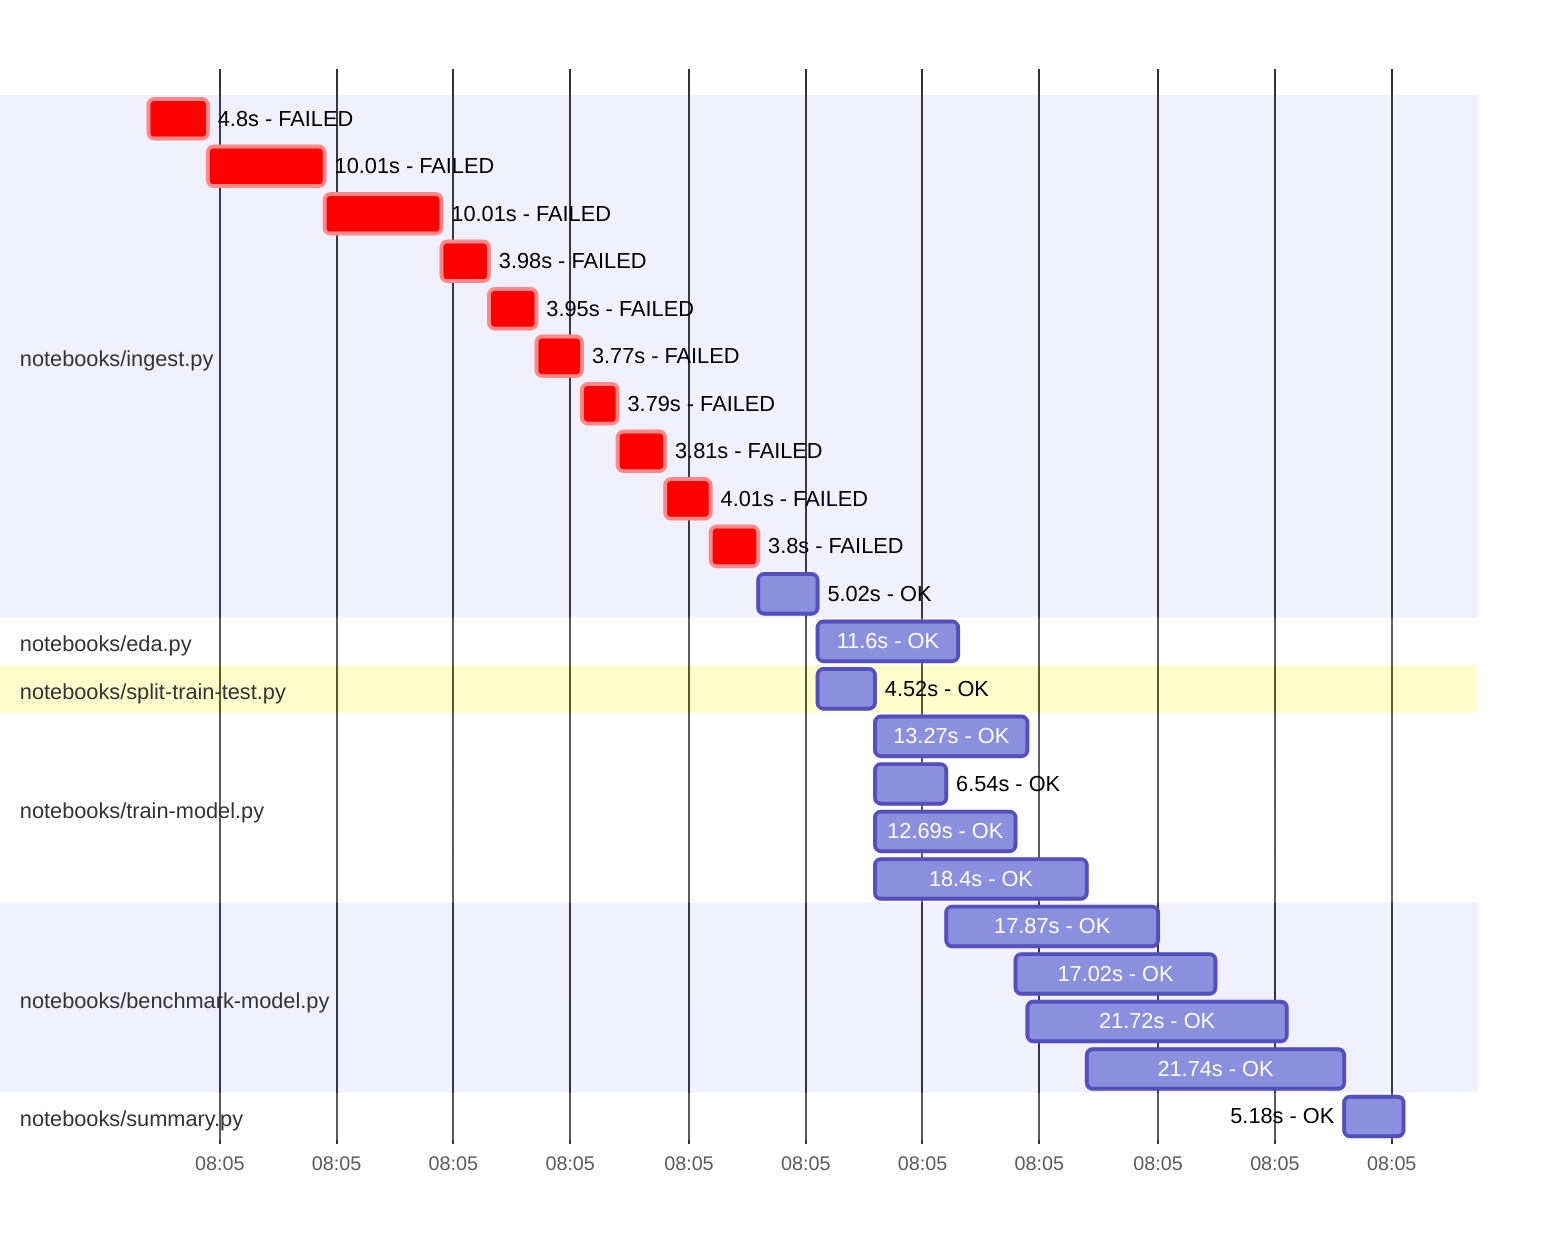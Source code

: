 gantt
    %% Mermaid input file for drawing Gantt chart of runlog runtimes
    %% See https://mermaid-js.github.io/mermaid/#/gantt
    %%
    axisFormat %H:%M
    %%
    %% Give timestamps as unix timestamps (ms)
    dateFormat x
    %%
    section notebooks/ingest.py
    4.8s - FAILED :crit , 1670740784 , 1670740789 
    10.01s - FAILED :crit , 1670740789 , 1670740799 
    10.01s - FAILED :crit , 1670740799 , 1670740809 
    3.98s - FAILED :crit , 1670740809 , 1670740813 
    3.95s - FAILED :crit , 1670740813 , 1670740817 
    3.77s - FAILED :crit , 1670740817 , 1670740821 
    3.79s - FAILED :crit , 1670740821 , 1670740824 
    3.81s - FAILED :crit , 1670740824 , 1670740828 
    4.01s - FAILED :crit , 1670740828 , 1670740832 
    3.8s - FAILED :crit , 1670740832 , 1670740836 
    5.02s - OK : , 1670740836 , 1670740841 
    section notebooks/eda.py
    11.6s - OK : , 1670740841 , 1670740853 
    section notebooks/split-train-test.py
    4.52s - OK : , 1670740841 , 1670740846 
    section notebooks/train-model.py
    13.27s - OK : , 1670740846 , 1670740859 
    section notebooks/train-model.py
    6.54s - OK : , 1670740846 , 1670740852 
    section notebooks/train-model.py
    12.69s - OK : , 1670740846 , 1670740858 
    section notebooks/train-model.py
    18.4s - OK : , 1670740846 , 1670740864 
    section notebooks/benchmark-model.py
    17.87s - OK : , 1670740852 , 1670740870 
    section notebooks/benchmark-model.py
    17.02s - OK : , 1670740858 , 1670740875 
    section notebooks/benchmark-model.py
    21.72s - OK : , 1670740859 , 1670740881 
    section notebooks/benchmark-model.py
    21.74s - OK : , 1670740864 , 1670740886 
    section notebooks/summary.py
    5.18s - OK : , 1670740886 , 1670740891